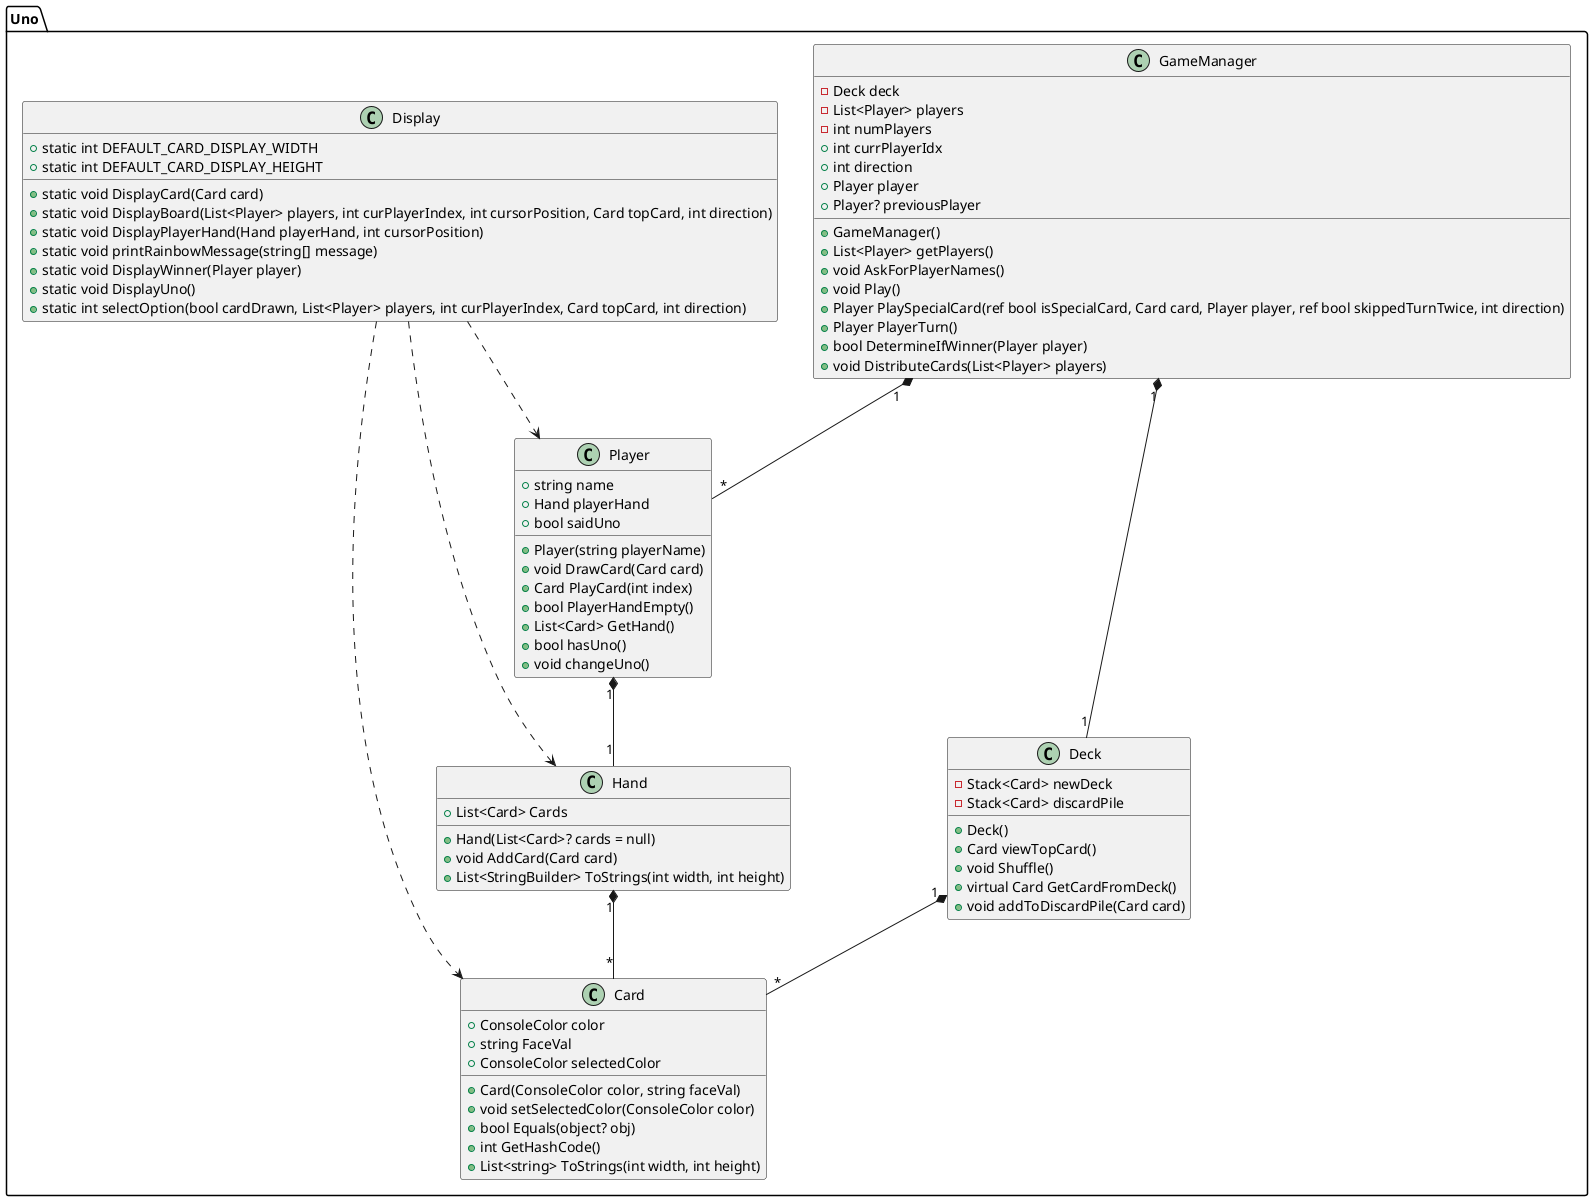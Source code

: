 @startuml

' Use Arial or another available font
skinparam defaultFontName "Arial"

namespace Uno {
    class Card {
        + Card(ConsoleColor color, string faceVal)
        + void setSelectedColor(ConsoleColor color)
        + bool Equals(object? obj)
        + int GetHashCode()
        + List<string> ToStrings(int width, int height)
        + ConsoleColor color
        + string FaceVal
        + ConsoleColor selectedColor
    }

    class Hand {
        + Hand(List<Card>? cards = null)
        + void AddCard(Card card)
        + List<StringBuilder> ToStrings(int width, int height)
        + List<Card> Cards
    }

    class Player {
        + Player(string playerName)
        + void DrawCard(Card card)
        + Card PlayCard(int index)
        + bool PlayerHandEmpty()
        + List<Card> GetHand()
        + bool hasUno()
        + void changeUno()
        + string name
        + Hand playerHand
        + bool saidUno
    }

    class Deck {
        + Deck()
        + Card viewTopCard()
        + void Shuffle()
        + virtual Card GetCardFromDeck()
        + void addToDiscardPile(Card card)
        - Stack<Card> newDeck
        - Stack<Card> discardPile
    }

    class GameManager {
        + GameManager()
        + List<Player> getPlayers()
        + void AskForPlayerNames()
        + void Play()
        + Player PlaySpecialCard(ref bool isSpecialCard, Card card, Player player, ref bool skippedTurnTwice, int direction)
        + Player PlayerTurn()
        + bool DetermineIfWinner(Player player)
        + void DistributeCards(List<Player> players)
        - Deck deck
        - List<Player> players
        - int numPlayers
        + int currPlayerIdx
        + int direction
        + Player player
        + Player? previousPlayer
    }

    class Display {
        + static void DisplayCard(Card card)
        + static void DisplayBoard(List<Player> players, int curPlayerIndex, int cursorPosition, Card topCard, int direction)
        + static void DisplayPlayerHand(Hand playerHand, int cursorPosition)
        + static void printRainbowMessage(string[] message)
        + static void DisplayWinner(Player player)
        + static void DisplayUno()
        + static int selectOption(bool cardDrawn, List<Player> players, int curPlayerIndex, Card topCard, int direction)
        + static int DEFAULT_CARD_DISPLAY_WIDTH
        + static int DEFAULT_CARD_DISPLAY_HEIGHT
    }
}

' Relationships
Uno.Player "1" *-- "1" Uno.Hand
Uno.Hand "1" *-- "*" Uno.Card
Uno.GameManager "1" *-- "1" Uno.Deck
Uno.GameManager "1" *-- "*" Uno.Player
Uno.Deck "1" *-- "*" Uno.Card

' Display dependencies
Uno.Display ..> Uno.Player
Uno.Display ..> Uno.Hand
Uno.Display ..> Uno.Card

@enduml